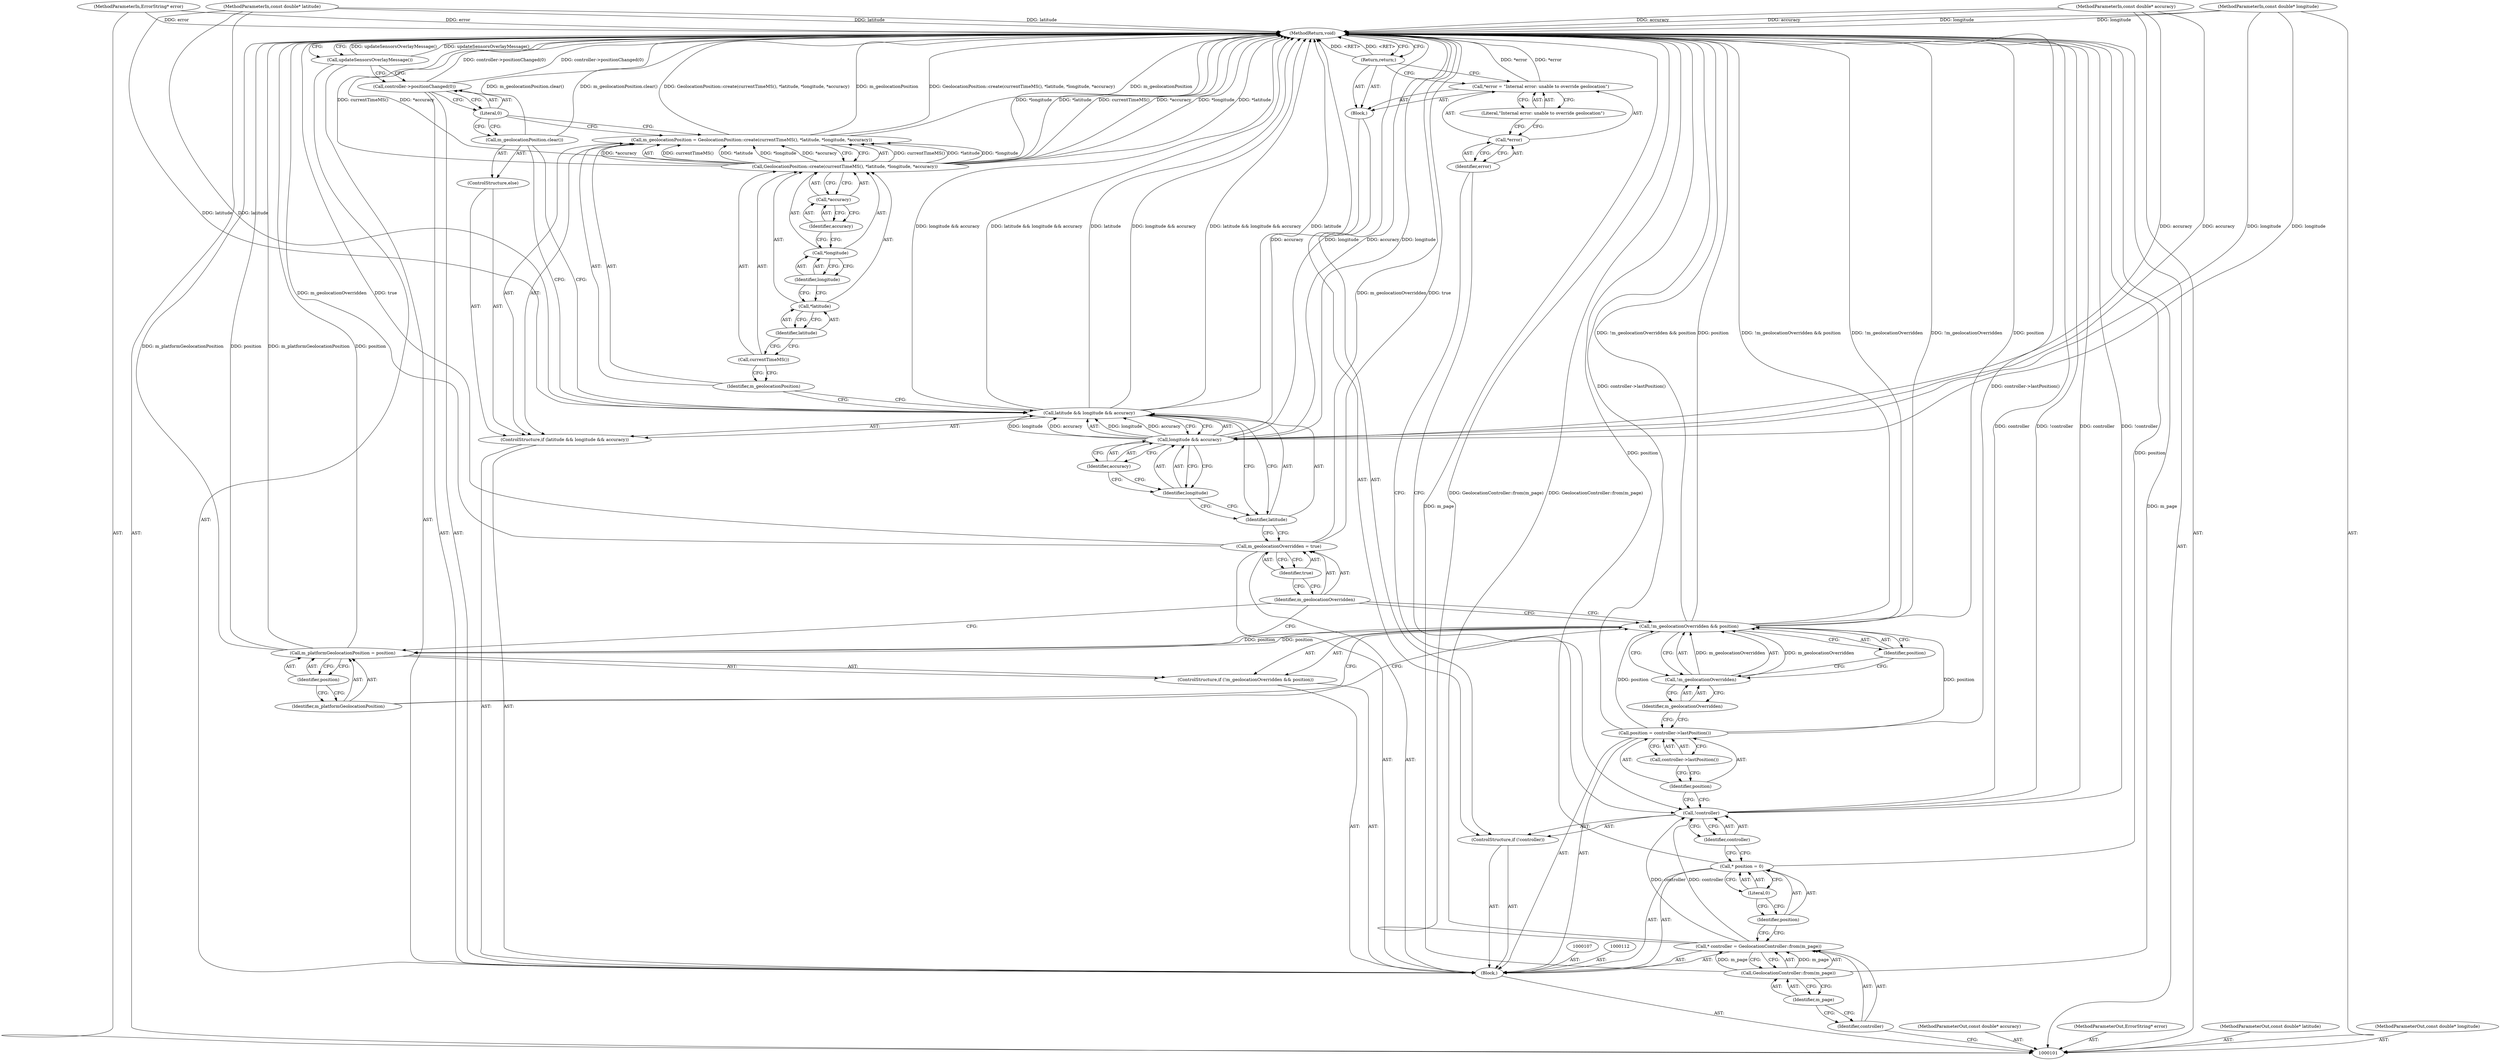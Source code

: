 digraph "1_Chrome_d4cd2b2c0953ad7e9fa988c234eb9361be80fe81_12" {
"1000160" [label="(MethodReturn,void)"];
"1000105" [label="(MethodParameterIn,const double* accuracy)"];
"1000218" [label="(MethodParameterOut,const double* accuracy)"];
"1000102" [label="(MethodParameterIn,ErrorString* error)"];
"1000215" [label="(MethodParameterOut,ErrorString* error)"];
"1000103" [label="(MethodParameterIn,const double* latitude)"];
"1000216" [label="(MethodParameterOut,const double* latitude)"];
"1000104" [label="(MethodParameterIn,const double* longitude)"];
"1000217" [label="(MethodParameterOut,const double* longitude)"];
"1000132" [label="(Identifier,position)"];
"1000128" [label="(ControlStructure,if (!m_geolocationOverridden && position))"];
"1000129" [label="(Call,!m_geolocationOverridden && position)"];
"1000130" [label="(Call,!m_geolocationOverridden)"];
"1000131" [label="(Identifier,m_geolocationOverridden)"];
"1000135" [label="(Identifier,position)"];
"1000133" [label="(Call,m_platformGeolocationPosition = position)"];
"1000134" [label="(Identifier,m_platformGeolocationPosition)"];
"1000138" [label="(Identifier,true)"];
"1000136" [label="(Call,m_geolocationOverridden = true)"];
"1000137" [label="(Identifier,m_geolocationOverridden)"];
"1000142" [label="(Call,longitude && accuracy)"];
"1000143" [label="(Identifier,longitude)"];
"1000144" [label="(Identifier,accuracy)"];
"1000139" [label="(ControlStructure,if (latitude && longitude && accuracy))"];
"1000140" [label="(Call,latitude && longitude && accuracy)"];
"1000141" [label="(Identifier,latitude)"];
"1000153" [label="(Call,*accuracy)"];
"1000154" [label="(Identifier,accuracy)"];
"1000147" [label="(Call,GeolocationPosition::create(currentTimeMS(), *latitude, *longitude, *accuracy))"];
"1000148" [label="(Call,currentTimeMS())"];
"1000149" [label="(Call,*latitude)"];
"1000150" [label="(Identifier,latitude)"];
"1000145" [label="(Call,m_geolocationPosition = GeolocationPosition::create(currentTimeMS(), *latitude, *longitude, *accuracy))"];
"1000146" [label="(Identifier,m_geolocationPosition)"];
"1000151" [label="(Call,*longitude)"];
"1000152" [label="(Identifier,longitude)"];
"1000155" [label="(ControlStructure,else)"];
"1000156" [label="(Call,m_geolocationPosition.clear())"];
"1000158" [label="(Literal,0)"];
"1000157" [label="(Call,controller->positionChanged(0))"];
"1000106" [label="(Block,)"];
"1000159" [label="(Call,updateSensorsOverlayMessage())"];
"1000108" [label="(Call,* controller = GeolocationController::from(m_page))"];
"1000109" [label="(Identifier,controller)"];
"1000110" [label="(Call,GeolocationController::from(m_page))"];
"1000111" [label="(Identifier,m_page)"];
"1000113" [label="(Call,* position = 0)"];
"1000114" [label="(Identifier,position)"];
"1000115" [label="(Literal,0)"];
"1000119" [label="(Block,)"];
"1000116" [label="(ControlStructure,if (!controller))"];
"1000117" [label="(Call,!controller)"];
"1000118" [label="(Identifier,controller)"];
"1000123" [label="(Literal,\"Internal error: unable to override geolocation\")"];
"1000120" [label="(Call,*error = \"Internal error: unable to override geolocation\")"];
"1000121" [label="(Call,*error)"];
"1000122" [label="(Identifier,error)"];
"1000124" [label="(Return,return;)"];
"1000127" [label="(Call,controller->lastPosition())"];
"1000125" [label="(Call,position = controller->lastPosition())"];
"1000126" [label="(Identifier,position)"];
"1000160" -> "1000101"  [label="AST: "];
"1000160" -> "1000124"  [label="CFG: "];
"1000160" -> "1000159"  [label="CFG: "];
"1000124" -> "1000160"  [label="DDG: <RET>"];
"1000129" -> "1000160"  [label="DDG: !m_geolocationOverridden"];
"1000129" -> "1000160"  [label="DDG: position"];
"1000129" -> "1000160"  [label="DDG: !m_geolocationOverridden && position"];
"1000140" -> "1000160"  [label="DDG: longitude && accuracy"];
"1000140" -> "1000160"  [label="DDG: latitude && longitude && accuracy"];
"1000140" -> "1000160"  [label="DDG: latitude"];
"1000147" -> "1000160"  [label="DDG: *longitude"];
"1000147" -> "1000160"  [label="DDG: *latitude"];
"1000147" -> "1000160"  [label="DDG: currentTimeMS()"];
"1000147" -> "1000160"  [label="DDG: *accuracy"];
"1000157" -> "1000160"  [label="DDG: controller->positionChanged(0)"];
"1000104" -> "1000160"  [label="DDG: longitude"];
"1000105" -> "1000160"  [label="DDG: accuracy"];
"1000113" -> "1000160"  [label="DDG: position"];
"1000120" -> "1000160"  [label="DDG: *error"];
"1000117" -> "1000160"  [label="DDG: controller"];
"1000117" -> "1000160"  [label="DDG: !controller"];
"1000145" -> "1000160"  [label="DDG: m_geolocationPosition"];
"1000145" -> "1000160"  [label="DDG: GeolocationPosition::create(currentTimeMS(), *latitude, *longitude, *accuracy)"];
"1000136" -> "1000160"  [label="DDG: m_geolocationOverridden"];
"1000136" -> "1000160"  [label="DDG: true"];
"1000159" -> "1000160"  [label="DDG: updateSensorsOverlayMessage()"];
"1000103" -> "1000160"  [label="DDG: latitude"];
"1000142" -> "1000160"  [label="DDG: accuracy"];
"1000142" -> "1000160"  [label="DDG: longitude"];
"1000133" -> "1000160"  [label="DDG: m_platformGeolocationPosition"];
"1000133" -> "1000160"  [label="DDG: position"];
"1000125" -> "1000160"  [label="DDG: controller->lastPosition()"];
"1000102" -> "1000160"  [label="DDG: error"];
"1000108" -> "1000160"  [label="DDG: GeolocationController::from(m_page)"];
"1000156" -> "1000160"  [label="DDG: m_geolocationPosition.clear()"];
"1000110" -> "1000160"  [label="DDG: m_page"];
"1000105" -> "1000101"  [label="AST: "];
"1000105" -> "1000160"  [label="DDG: accuracy"];
"1000105" -> "1000142"  [label="DDG: accuracy"];
"1000218" -> "1000101"  [label="AST: "];
"1000102" -> "1000101"  [label="AST: "];
"1000102" -> "1000160"  [label="DDG: error"];
"1000215" -> "1000101"  [label="AST: "];
"1000103" -> "1000101"  [label="AST: "];
"1000103" -> "1000160"  [label="DDG: latitude"];
"1000103" -> "1000140"  [label="DDG: latitude"];
"1000216" -> "1000101"  [label="AST: "];
"1000104" -> "1000101"  [label="AST: "];
"1000104" -> "1000160"  [label="DDG: longitude"];
"1000104" -> "1000142"  [label="DDG: longitude"];
"1000217" -> "1000101"  [label="AST: "];
"1000132" -> "1000129"  [label="AST: "];
"1000132" -> "1000130"  [label="CFG: "];
"1000129" -> "1000132"  [label="CFG: "];
"1000128" -> "1000106"  [label="AST: "];
"1000129" -> "1000128"  [label="AST: "];
"1000133" -> "1000128"  [label="AST: "];
"1000129" -> "1000128"  [label="AST: "];
"1000129" -> "1000130"  [label="CFG: "];
"1000129" -> "1000132"  [label="CFG: "];
"1000130" -> "1000129"  [label="AST: "];
"1000132" -> "1000129"  [label="AST: "];
"1000134" -> "1000129"  [label="CFG: "];
"1000137" -> "1000129"  [label="CFG: "];
"1000129" -> "1000160"  [label="DDG: !m_geolocationOverridden"];
"1000129" -> "1000160"  [label="DDG: position"];
"1000129" -> "1000160"  [label="DDG: !m_geolocationOverridden && position"];
"1000130" -> "1000129"  [label="DDG: m_geolocationOverridden"];
"1000125" -> "1000129"  [label="DDG: position"];
"1000129" -> "1000133"  [label="DDG: position"];
"1000130" -> "1000129"  [label="AST: "];
"1000130" -> "1000131"  [label="CFG: "];
"1000131" -> "1000130"  [label="AST: "];
"1000132" -> "1000130"  [label="CFG: "];
"1000129" -> "1000130"  [label="CFG: "];
"1000130" -> "1000129"  [label="DDG: m_geolocationOverridden"];
"1000131" -> "1000130"  [label="AST: "];
"1000131" -> "1000125"  [label="CFG: "];
"1000130" -> "1000131"  [label="CFG: "];
"1000135" -> "1000133"  [label="AST: "];
"1000135" -> "1000134"  [label="CFG: "];
"1000133" -> "1000135"  [label="CFG: "];
"1000133" -> "1000128"  [label="AST: "];
"1000133" -> "1000135"  [label="CFG: "];
"1000134" -> "1000133"  [label="AST: "];
"1000135" -> "1000133"  [label="AST: "];
"1000137" -> "1000133"  [label="CFG: "];
"1000133" -> "1000160"  [label="DDG: m_platformGeolocationPosition"];
"1000133" -> "1000160"  [label="DDG: position"];
"1000129" -> "1000133"  [label="DDG: position"];
"1000134" -> "1000133"  [label="AST: "];
"1000134" -> "1000129"  [label="CFG: "];
"1000135" -> "1000134"  [label="CFG: "];
"1000138" -> "1000136"  [label="AST: "];
"1000138" -> "1000137"  [label="CFG: "];
"1000136" -> "1000138"  [label="CFG: "];
"1000136" -> "1000106"  [label="AST: "];
"1000136" -> "1000138"  [label="CFG: "];
"1000137" -> "1000136"  [label="AST: "];
"1000138" -> "1000136"  [label="AST: "];
"1000141" -> "1000136"  [label="CFG: "];
"1000136" -> "1000160"  [label="DDG: m_geolocationOverridden"];
"1000136" -> "1000160"  [label="DDG: true"];
"1000137" -> "1000136"  [label="AST: "];
"1000137" -> "1000133"  [label="CFG: "];
"1000137" -> "1000129"  [label="CFG: "];
"1000138" -> "1000137"  [label="CFG: "];
"1000142" -> "1000140"  [label="AST: "];
"1000142" -> "1000143"  [label="CFG: "];
"1000142" -> "1000144"  [label="CFG: "];
"1000143" -> "1000142"  [label="AST: "];
"1000144" -> "1000142"  [label="AST: "];
"1000140" -> "1000142"  [label="CFG: "];
"1000142" -> "1000160"  [label="DDG: accuracy"];
"1000142" -> "1000160"  [label="DDG: longitude"];
"1000142" -> "1000140"  [label="DDG: longitude"];
"1000142" -> "1000140"  [label="DDG: accuracy"];
"1000104" -> "1000142"  [label="DDG: longitude"];
"1000105" -> "1000142"  [label="DDG: accuracy"];
"1000143" -> "1000142"  [label="AST: "];
"1000143" -> "1000141"  [label="CFG: "];
"1000144" -> "1000143"  [label="CFG: "];
"1000142" -> "1000143"  [label="CFG: "];
"1000144" -> "1000142"  [label="AST: "];
"1000144" -> "1000143"  [label="CFG: "];
"1000142" -> "1000144"  [label="CFG: "];
"1000139" -> "1000106"  [label="AST: "];
"1000140" -> "1000139"  [label="AST: "];
"1000145" -> "1000139"  [label="AST: "];
"1000155" -> "1000139"  [label="AST: "];
"1000140" -> "1000139"  [label="AST: "];
"1000140" -> "1000141"  [label="CFG: "];
"1000140" -> "1000142"  [label="CFG: "];
"1000141" -> "1000140"  [label="AST: "];
"1000142" -> "1000140"  [label="AST: "];
"1000146" -> "1000140"  [label="CFG: "];
"1000156" -> "1000140"  [label="CFG: "];
"1000140" -> "1000160"  [label="DDG: longitude && accuracy"];
"1000140" -> "1000160"  [label="DDG: latitude && longitude && accuracy"];
"1000140" -> "1000160"  [label="DDG: latitude"];
"1000103" -> "1000140"  [label="DDG: latitude"];
"1000142" -> "1000140"  [label="DDG: longitude"];
"1000142" -> "1000140"  [label="DDG: accuracy"];
"1000141" -> "1000140"  [label="AST: "];
"1000141" -> "1000136"  [label="CFG: "];
"1000143" -> "1000141"  [label="CFG: "];
"1000140" -> "1000141"  [label="CFG: "];
"1000153" -> "1000147"  [label="AST: "];
"1000153" -> "1000154"  [label="CFG: "];
"1000154" -> "1000153"  [label="AST: "];
"1000147" -> "1000153"  [label="CFG: "];
"1000154" -> "1000153"  [label="AST: "];
"1000154" -> "1000151"  [label="CFG: "];
"1000153" -> "1000154"  [label="CFG: "];
"1000147" -> "1000145"  [label="AST: "];
"1000147" -> "1000153"  [label="CFG: "];
"1000148" -> "1000147"  [label="AST: "];
"1000149" -> "1000147"  [label="AST: "];
"1000151" -> "1000147"  [label="AST: "];
"1000153" -> "1000147"  [label="AST: "];
"1000145" -> "1000147"  [label="CFG: "];
"1000147" -> "1000160"  [label="DDG: *longitude"];
"1000147" -> "1000160"  [label="DDG: *latitude"];
"1000147" -> "1000160"  [label="DDG: currentTimeMS()"];
"1000147" -> "1000160"  [label="DDG: *accuracy"];
"1000147" -> "1000145"  [label="DDG: currentTimeMS()"];
"1000147" -> "1000145"  [label="DDG: *latitude"];
"1000147" -> "1000145"  [label="DDG: *longitude"];
"1000147" -> "1000145"  [label="DDG: *accuracy"];
"1000148" -> "1000147"  [label="AST: "];
"1000148" -> "1000146"  [label="CFG: "];
"1000150" -> "1000148"  [label="CFG: "];
"1000149" -> "1000147"  [label="AST: "];
"1000149" -> "1000150"  [label="CFG: "];
"1000150" -> "1000149"  [label="AST: "];
"1000152" -> "1000149"  [label="CFG: "];
"1000150" -> "1000149"  [label="AST: "];
"1000150" -> "1000148"  [label="CFG: "];
"1000149" -> "1000150"  [label="CFG: "];
"1000145" -> "1000139"  [label="AST: "];
"1000145" -> "1000147"  [label="CFG: "];
"1000146" -> "1000145"  [label="AST: "];
"1000147" -> "1000145"  [label="AST: "];
"1000158" -> "1000145"  [label="CFG: "];
"1000145" -> "1000160"  [label="DDG: m_geolocationPosition"];
"1000145" -> "1000160"  [label="DDG: GeolocationPosition::create(currentTimeMS(), *latitude, *longitude, *accuracy)"];
"1000147" -> "1000145"  [label="DDG: currentTimeMS()"];
"1000147" -> "1000145"  [label="DDG: *latitude"];
"1000147" -> "1000145"  [label="DDG: *longitude"];
"1000147" -> "1000145"  [label="DDG: *accuracy"];
"1000146" -> "1000145"  [label="AST: "];
"1000146" -> "1000140"  [label="CFG: "];
"1000148" -> "1000146"  [label="CFG: "];
"1000151" -> "1000147"  [label="AST: "];
"1000151" -> "1000152"  [label="CFG: "];
"1000152" -> "1000151"  [label="AST: "];
"1000154" -> "1000151"  [label="CFG: "];
"1000152" -> "1000151"  [label="AST: "];
"1000152" -> "1000149"  [label="CFG: "];
"1000151" -> "1000152"  [label="CFG: "];
"1000155" -> "1000139"  [label="AST: "];
"1000156" -> "1000155"  [label="AST: "];
"1000156" -> "1000155"  [label="AST: "];
"1000156" -> "1000140"  [label="CFG: "];
"1000158" -> "1000156"  [label="CFG: "];
"1000156" -> "1000160"  [label="DDG: m_geolocationPosition.clear()"];
"1000158" -> "1000157"  [label="AST: "];
"1000158" -> "1000145"  [label="CFG: "];
"1000158" -> "1000156"  [label="CFG: "];
"1000157" -> "1000158"  [label="CFG: "];
"1000157" -> "1000106"  [label="AST: "];
"1000157" -> "1000158"  [label="CFG: "];
"1000158" -> "1000157"  [label="AST: "];
"1000159" -> "1000157"  [label="CFG: "];
"1000157" -> "1000160"  [label="DDG: controller->positionChanged(0)"];
"1000106" -> "1000101"  [label="AST: "];
"1000107" -> "1000106"  [label="AST: "];
"1000108" -> "1000106"  [label="AST: "];
"1000112" -> "1000106"  [label="AST: "];
"1000113" -> "1000106"  [label="AST: "];
"1000116" -> "1000106"  [label="AST: "];
"1000125" -> "1000106"  [label="AST: "];
"1000128" -> "1000106"  [label="AST: "];
"1000136" -> "1000106"  [label="AST: "];
"1000139" -> "1000106"  [label="AST: "];
"1000157" -> "1000106"  [label="AST: "];
"1000159" -> "1000106"  [label="AST: "];
"1000159" -> "1000106"  [label="AST: "];
"1000159" -> "1000157"  [label="CFG: "];
"1000160" -> "1000159"  [label="CFG: "];
"1000159" -> "1000160"  [label="DDG: updateSensorsOverlayMessage()"];
"1000108" -> "1000106"  [label="AST: "];
"1000108" -> "1000110"  [label="CFG: "];
"1000109" -> "1000108"  [label="AST: "];
"1000110" -> "1000108"  [label="AST: "];
"1000114" -> "1000108"  [label="CFG: "];
"1000108" -> "1000160"  [label="DDG: GeolocationController::from(m_page)"];
"1000110" -> "1000108"  [label="DDG: m_page"];
"1000108" -> "1000117"  [label="DDG: controller"];
"1000109" -> "1000108"  [label="AST: "];
"1000109" -> "1000101"  [label="CFG: "];
"1000111" -> "1000109"  [label="CFG: "];
"1000110" -> "1000108"  [label="AST: "];
"1000110" -> "1000111"  [label="CFG: "];
"1000111" -> "1000110"  [label="AST: "];
"1000108" -> "1000110"  [label="CFG: "];
"1000110" -> "1000160"  [label="DDG: m_page"];
"1000110" -> "1000108"  [label="DDG: m_page"];
"1000111" -> "1000110"  [label="AST: "];
"1000111" -> "1000109"  [label="CFG: "];
"1000110" -> "1000111"  [label="CFG: "];
"1000113" -> "1000106"  [label="AST: "];
"1000113" -> "1000115"  [label="CFG: "];
"1000114" -> "1000113"  [label="AST: "];
"1000115" -> "1000113"  [label="AST: "];
"1000118" -> "1000113"  [label="CFG: "];
"1000113" -> "1000160"  [label="DDG: position"];
"1000114" -> "1000113"  [label="AST: "];
"1000114" -> "1000108"  [label="CFG: "];
"1000115" -> "1000114"  [label="CFG: "];
"1000115" -> "1000113"  [label="AST: "];
"1000115" -> "1000114"  [label="CFG: "];
"1000113" -> "1000115"  [label="CFG: "];
"1000119" -> "1000116"  [label="AST: "];
"1000120" -> "1000119"  [label="AST: "];
"1000124" -> "1000119"  [label="AST: "];
"1000116" -> "1000106"  [label="AST: "];
"1000117" -> "1000116"  [label="AST: "];
"1000119" -> "1000116"  [label="AST: "];
"1000117" -> "1000116"  [label="AST: "];
"1000117" -> "1000118"  [label="CFG: "];
"1000118" -> "1000117"  [label="AST: "];
"1000122" -> "1000117"  [label="CFG: "];
"1000126" -> "1000117"  [label="CFG: "];
"1000117" -> "1000160"  [label="DDG: controller"];
"1000117" -> "1000160"  [label="DDG: !controller"];
"1000108" -> "1000117"  [label="DDG: controller"];
"1000118" -> "1000117"  [label="AST: "];
"1000118" -> "1000113"  [label="CFG: "];
"1000117" -> "1000118"  [label="CFG: "];
"1000123" -> "1000120"  [label="AST: "];
"1000123" -> "1000121"  [label="CFG: "];
"1000120" -> "1000123"  [label="CFG: "];
"1000120" -> "1000119"  [label="AST: "];
"1000120" -> "1000123"  [label="CFG: "];
"1000121" -> "1000120"  [label="AST: "];
"1000123" -> "1000120"  [label="AST: "];
"1000124" -> "1000120"  [label="CFG: "];
"1000120" -> "1000160"  [label="DDG: *error"];
"1000121" -> "1000120"  [label="AST: "];
"1000121" -> "1000122"  [label="CFG: "];
"1000122" -> "1000121"  [label="AST: "];
"1000123" -> "1000121"  [label="CFG: "];
"1000122" -> "1000121"  [label="AST: "];
"1000122" -> "1000117"  [label="CFG: "];
"1000121" -> "1000122"  [label="CFG: "];
"1000124" -> "1000119"  [label="AST: "];
"1000124" -> "1000120"  [label="CFG: "];
"1000160" -> "1000124"  [label="CFG: "];
"1000124" -> "1000160"  [label="DDG: <RET>"];
"1000127" -> "1000125"  [label="AST: "];
"1000127" -> "1000126"  [label="CFG: "];
"1000125" -> "1000127"  [label="CFG: "];
"1000125" -> "1000106"  [label="AST: "];
"1000125" -> "1000127"  [label="CFG: "];
"1000126" -> "1000125"  [label="AST: "];
"1000127" -> "1000125"  [label="AST: "];
"1000131" -> "1000125"  [label="CFG: "];
"1000125" -> "1000160"  [label="DDG: controller->lastPosition()"];
"1000125" -> "1000129"  [label="DDG: position"];
"1000126" -> "1000125"  [label="AST: "];
"1000126" -> "1000117"  [label="CFG: "];
"1000127" -> "1000126"  [label="CFG: "];
}
